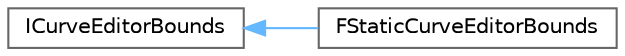 digraph "Graphical Class Hierarchy"
{
 // INTERACTIVE_SVG=YES
 // LATEX_PDF_SIZE
  bgcolor="transparent";
  edge [fontname=Helvetica,fontsize=10,labelfontname=Helvetica,labelfontsize=10];
  node [fontname=Helvetica,fontsize=10,shape=box,height=0.2,width=0.4];
  rankdir="LR";
  Node0 [id="Node000000",label="ICurveEditorBounds",height=0.2,width=0.4,color="grey40", fillcolor="white", style="filled",URL="$d6/d7b/structICurveEditorBounds.html",tooltip=" "];
  Node0 -> Node1 [id="edge5366_Node000000_Node000001",dir="back",color="steelblue1",style="solid",tooltip=" "];
  Node1 [id="Node000001",label="FStaticCurveEditorBounds",height=0.2,width=0.4,color="grey40", fillcolor="white", style="filled",URL="$d7/d74/structFStaticCurveEditorBounds.html",tooltip=" "];
}
